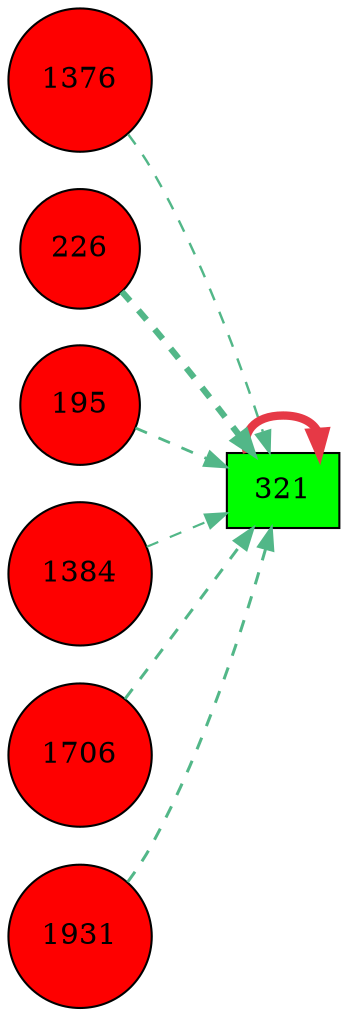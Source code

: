 digraph G{
rankdir=LR;
1376 [style=filled, shape=circle, fillcolor="#fe0000", label="1376"];
321 [style=filled, shape=box, fillcolor="#00fe00", label="321"];
226 [style=filled, shape=circle, fillcolor="#fe0000", label="226"];
195 [style=filled, shape=circle, fillcolor="#fe0000", label="195"];
1384 [style=filled, shape=circle, fillcolor="#fe0000", label="1384"];
1706 [style=filled, shape=circle, fillcolor="#fe0000", label="1706"];
1931 [style=filled, shape=circle, fillcolor="#fe0000", label="1931"];
321 -> 321 [color="#e63946",penwidth=4.00];
226 -> 321 [color="#52b788",style=dashed,penwidth=3.00];
1931 -> 321 [color="#52b788",style=dashed,penwidth=1.45];
1706 -> 321 [color="#52b788",style=dashed,penwidth=1.45];
195 -> 321 [color="#52b788",style=dashed,penwidth=1.35];
1376 -> 321 [color="#52b788",style=dashed,penwidth=1.17];
1384 -> 321 [color="#52b788",style=dashed,penwidth=1.05];
}